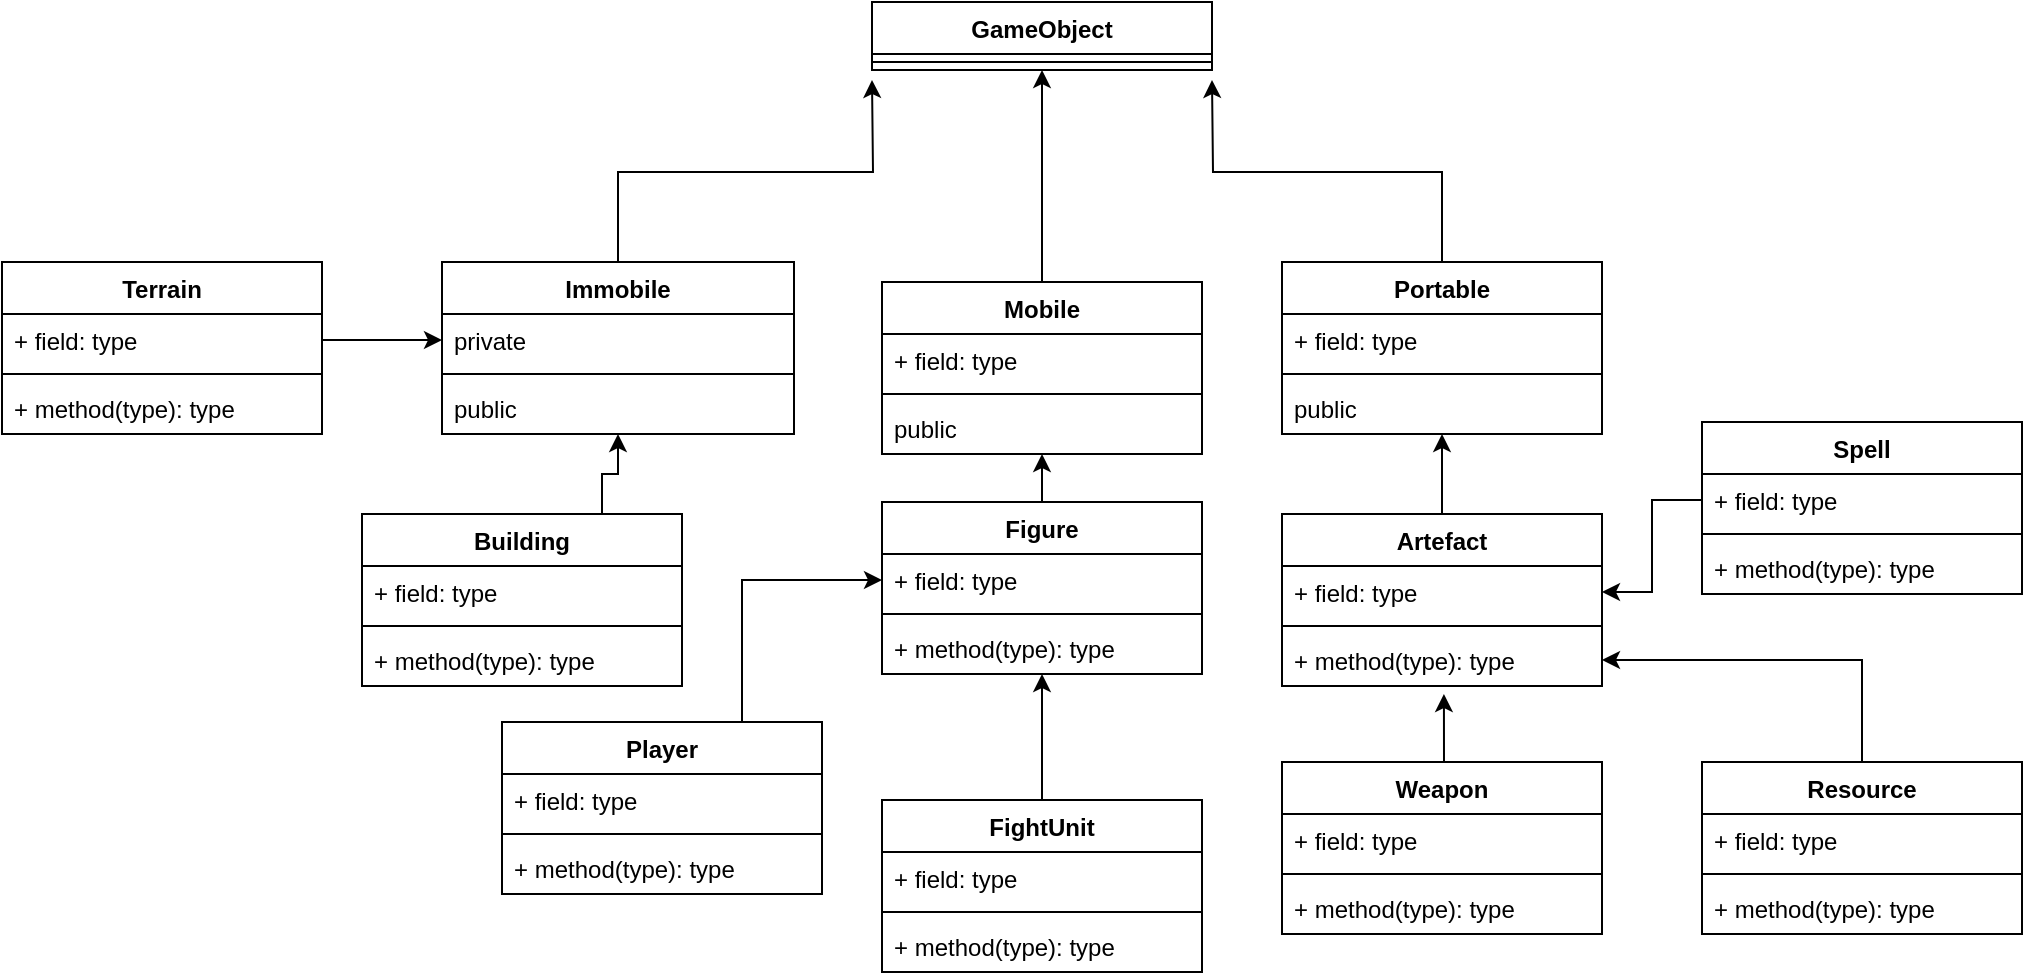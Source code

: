 <mxfile version="20.5.3" type="embed"><diagram id="C5RBs43oDa-KdzZeNtuy" name="Page-1"><mxGraphModel dx="655" dy="370" grid="1" gridSize="10" guides="1" tooltips="1" connect="1" arrows="1" fold="1" page="1" pageScale="1" pageWidth="827" pageHeight="1169" math="0" shadow="0"><root><mxCell id="WIyWlLk6GJQsqaUBKTNV-0"/><mxCell id="WIyWlLk6GJQsqaUBKTNV-1" parent="WIyWlLk6GJQsqaUBKTNV-0"/><mxCell id="nK4gjPhuGbA2Y6rl6Ksj-16" value="GameObject" style="swimlane;fontStyle=1;align=center;verticalAlign=top;childLayout=stackLayout;horizontal=1;startSize=26;horizontalStack=0;resizeParent=1;resizeParentMax=0;resizeLast=0;collapsible=1;marginBottom=0;whiteSpace=wrap;html=1;" parent="WIyWlLk6GJQsqaUBKTNV-1" vertex="1"><mxGeometry x="525" y="100" width="170" height="34" as="geometry"/></mxCell><mxCell id="nK4gjPhuGbA2Y6rl6Ksj-18" value="" style="line;strokeWidth=1;fillColor=none;align=left;verticalAlign=middle;spacingTop=-1;spacingLeft=3;spacingRight=3;rotatable=0;labelPosition=right;points=[];portConstraint=eastwest;strokeColor=inherit;" parent="nK4gjPhuGbA2Y6rl6Ksj-16" vertex="1"><mxGeometry y="26" width="170" height="8" as="geometry"/></mxCell><mxCell id="2OhXCUoYFsv55C9-skj6-3" style="edgeStyle=orthogonalEdgeStyle;rounded=0;orthogonalLoop=1;jettySize=auto;html=1;exitX=0.5;exitY=0;exitDx=0;exitDy=0;entryX=0;entryY=0.5;entryDx=0;entryDy=0;" parent="WIyWlLk6GJQsqaUBKTNV-1" source="nK4gjPhuGbA2Y6rl6Ksj-20" edge="1"><mxGeometry relative="1" as="geometry"><mxPoint x="525" y="139" as="targetPoint"/></mxGeometry></mxCell><mxCell id="nK4gjPhuGbA2Y6rl6Ksj-20" value="Immobile" style="swimlane;fontStyle=1;align=center;verticalAlign=top;childLayout=stackLayout;horizontal=1;startSize=26;horizontalStack=0;resizeParent=1;resizeParentMax=0;resizeLast=0;collapsible=1;marginBottom=0;whiteSpace=wrap;html=1;" parent="WIyWlLk6GJQsqaUBKTNV-1" vertex="1"><mxGeometry x="310" y="230" width="176" height="86" as="geometry"/></mxCell><mxCell id="nK4gjPhuGbA2Y6rl6Ksj-21" value="private" style="text;strokeColor=none;fillColor=none;align=left;verticalAlign=top;spacingLeft=4;spacingRight=4;overflow=hidden;rotatable=0;points=[[0,0.5],[1,0.5]];portConstraint=eastwest;whiteSpace=wrap;html=1;" parent="nK4gjPhuGbA2Y6rl6Ksj-20" vertex="1"><mxGeometry y="26" width="176" height="26" as="geometry"/></mxCell><mxCell id="nK4gjPhuGbA2Y6rl6Ksj-22" value="" style="line;strokeWidth=1;fillColor=none;align=left;verticalAlign=middle;spacingTop=-1;spacingLeft=3;spacingRight=3;rotatable=0;labelPosition=right;points=[];portConstraint=eastwest;strokeColor=inherit;" parent="nK4gjPhuGbA2Y6rl6Ksj-20" vertex="1"><mxGeometry y="52" width="176" height="8" as="geometry"/></mxCell><mxCell id="nK4gjPhuGbA2Y6rl6Ksj-23" value="public&amp;nbsp;" style="text;strokeColor=none;fillColor=none;align=left;verticalAlign=top;spacingLeft=4;spacingRight=4;overflow=hidden;rotatable=0;points=[[0,0.5],[1,0.5]];portConstraint=eastwest;whiteSpace=wrap;html=1;" parent="nK4gjPhuGbA2Y6rl6Ksj-20" vertex="1"><mxGeometry y="60" width="176" height="26" as="geometry"/></mxCell><mxCell id="2OhXCUoYFsv55C9-skj6-4" style="edgeStyle=orthogonalEdgeStyle;rounded=0;orthogonalLoop=1;jettySize=auto;html=1;exitX=0.5;exitY=0;exitDx=0;exitDy=0;entryX=0.5;entryY=1;entryDx=0;entryDy=0;" parent="WIyWlLk6GJQsqaUBKTNV-1" source="nK4gjPhuGbA2Y6rl6Ksj-24" target="nK4gjPhuGbA2Y6rl6Ksj-16" edge="1"><mxGeometry relative="1" as="geometry"/></mxCell><mxCell id="nK4gjPhuGbA2Y6rl6Ksj-24" value="Mobile" style="swimlane;fontStyle=1;align=center;verticalAlign=top;childLayout=stackLayout;horizontal=1;startSize=26;horizontalStack=0;resizeParent=1;resizeParentMax=0;resizeLast=0;collapsible=1;marginBottom=0;whiteSpace=wrap;html=1;" parent="WIyWlLk6GJQsqaUBKTNV-1" vertex="1"><mxGeometry x="530" y="240" width="160" height="86" as="geometry"/></mxCell><mxCell id="nK4gjPhuGbA2Y6rl6Ksj-25" value="+ field: type" style="text;strokeColor=none;fillColor=none;align=left;verticalAlign=top;spacingLeft=4;spacingRight=4;overflow=hidden;rotatable=0;points=[[0,0.5],[1,0.5]];portConstraint=eastwest;whiteSpace=wrap;html=1;" parent="nK4gjPhuGbA2Y6rl6Ksj-24" vertex="1"><mxGeometry y="26" width="160" height="26" as="geometry"/></mxCell><mxCell id="nK4gjPhuGbA2Y6rl6Ksj-26" value="" style="line;strokeWidth=1;fillColor=none;align=left;verticalAlign=middle;spacingTop=-1;spacingLeft=3;spacingRight=3;rotatable=0;labelPosition=right;points=[];portConstraint=eastwest;strokeColor=inherit;" parent="nK4gjPhuGbA2Y6rl6Ksj-24" vertex="1"><mxGeometry y="52" width="160" height="8" as="geometry"/></mxCell><mxCell id="nK4gjPhuGbA2Y6rl6Ksj-27" value="public" style="text;strokeColor=none;fillColor=none;align=left;verticalAlign=top;spacingLeft=4;spacingRight=4;overflow=hidden;rotatable=0;points=[[0,0.5],[1,0.5]];portConstraint=eastwest;whiteSpace=wrap;html=1;" parent="nK4gjPhuGbA2Y6rl6Ksj-24" vertex="1"><mxGeometry y="60" width="160" height="26" as="geometry"/></mxCell><mxCell id="2OhXCUoYFsv55C9-skj6-2" style="edgeStyle=orthogonalEdgeStyle;rounded=0;orthogonalLoop=1;jettySize=auto;html=1;exitX=0.5;exitY=0;exitDx=0;exitDy=0;entryX=1;entryY=0.5;entryDx=0;entryDy=0;" parent="WIyWlLk6GJQsqaUBKTNV-1" source="nK4gjPhuGbA2Y6rl6Ksj-28" edge="1"><mxGeometry relative="1" as="geometry"><mxPoint x="695" y="139" as="targetPoint"/></mxGeometry></mxCell><mxCell id="nK4gjPhuGbA2Y6rl6Ksj-28" value="Portable" style="swimlane;fontStyle=1;align=center;verticalAlign=top;childLayout=stackLayout;horizontal=1;startSize=26;horizontalStack=0;resizeParent=1;resizeParentMax=0;resizeLast=0;collapsible=1;marginBottom=0;whiteSpace=wrap;html=1;" parent="WIyWlLk6GJQsqaUBKTNV-1" vertex="1"><mxGeometry x="730" y="230" width="160" height="86" as="geometry"/></mxCell><mxCell id="nK4gjPhuGbA2Y6rl6Ksj-29" value="+ field: type" style="text;strokeColor=none;fillColor=none;align=left;verticalAlign=top;spacingLeft=4;spacingRight=4;overflow=hidden;rotatable=0;points=[[0,0.5],[1,0.5]];portConstraint=eastwest;whiteSpace=wrap;html=1;" parent="nK4gjPhuGbA2Y6rl6Ksj-28" vertex="1"><mxGeometry y="26" width="160" height="26" as="geometry"/></mxCell><mxCell id="nK4gjPhuGbA2Y6rl6Ksj-30" value="" style="line;strokeWidth=1;fillColor=none;align=left;verticalAlign=middle;spacingTop=-1;spacingLeft=3;spacingRight=3;rotatable=0;labelPosition=right;points=[];portConstraint=eastwest;strokeColor=inherit;" parent="nK4gjPhuGbA2Y6rl6Ksj-28" vertex="1"><mxGeometry y="52" width="160" height="8" as="geometry"/></mxCell><mxCell id="nK4gjPhuGbA2Y6rl6Ksj-31" value="public" style="text;strokeColor=none;fillColor=none;align=left;verticalAlign=top;spacingLeft=4;spacingRight=4;overflow=hidden;rotatable=0;points=[[0,0.5],[1,0.5]];portConstraint=eastwest;whiteSpace=wrap;html=1;" parent="nK4gjPhuGbA2Y6rl6Ksj-28" vertex="1"><mxGeometry y="60" width="160" height="26" as="geometry"/></mxCell><mxCell id="2OhXCUoYFsv55C9-skj6-8" style="edgeStyle=orthogonalEdgeStyle;rounded=0;orthogonalLoop=1;jettySize=auto;html=1;exitX=0.75;exitY=0;exitDx=0;exitDy=0;entryX=0.5;entryY=1;entryDx=0;entryDy=0;" parent="WIyWlLk6GJQsqaUBKTNV-1" source="nK4gjPhuGbA2Y6rl6Ksj-32" target="nK4gjPhuGbA2Y6rl6Ksj-20" edge="1"><mxGeometry relative="1" as="geometry"/></mxCell><mxCell id="nK4gjPhuGbA2Y6rl6Ksj-32" value="Building" style="swimlane;fontStyle=1;align=center;verticalAlign=top;childLayout=stackLayout;horizontal=1;startSize=26;horizontalStack=0;resizeParent=1;resizeParentMax=0;resizeLast=0;collapsible=1;marginBottom=0;whiteSpace=wrap;html=1;" parent="WIyWlLk6GJQsqaUBKTNV-1" vertex="1"><mxGeometry x="270" y="356" width="160" height="86" as="geometry"/></mxCell><mxCell id="nK4gjPhuGbA2Y6rl6Ksj-33" value="+ field: type" style="text;strokeColor=none;fillColor=none;align=left;verticalAlign=top;spacingLeft=4;spacingRight=4;overflow=hidden;rotatable=0;points=[[0,0.5],[1,0.5]];portConstraint=eastwest;whiteSpace=wrap;html=1;" parent="nK4gjPhuGbA2Y6rl6Ksj-32" vertex="1"><mxGeometry y="26" width="160" height="26" as="geometry"/></mxCell><mxCell id="nK4gjPhuGbA2Y6rl6Ksj-34" value="" style="line;strokeWidth=1;fillColor=none;align=left;verticalAlign=middle;spacingTop=-1;spacingLeft=3;spacingRight=3;rotatable=0;labelPosition=right;points=[];portConstraint=eastwest;strokeColor=inherit;" parent="nK4gjPhuGbA2Y6rl6Ksj-32" vertex="1"><mxGeometry y="52" width="160" height="8" as="geometry"/></mxCell><mxCell id="nK4gjPhuGbA2Y6rl6Ksj-35" value="+ method(type): type" style="text;strokeColor=none;fillColor=none;align=left;verticalAlign=top;spacingLeft=4;spacingRight=4;overflow=hidden;rotatable=0;points=[[0,0.5],[1,0.5]];portConstraint=eastwest;whiteSpace=wrap;html=1;" parent="nK4gjPhuGbA2Y6rl6Ksj-32" vertex="1"><mxGeometry y="60" width="160" height="26" as="geometry"/></mxCell><mxCell id="2OhXCUoYFsv55C9-skj6-6" style="edgeStyle=orthogonalEdgeStyle;rounded=0;orthogonalLoop=1;jettySize=auto;html=1;exitX=0.5;exitY=0;exitDx=0;exitDy=0;entryX=0.5;entryY=1;entryDx=0;entryDy=0;" parent="WIyWlLk6GJQsqaUBKTNV-1" source="nK4gjPhuGbA2Y6rl6Ksj-36" target="nK4gjPhuGbA2Y6rl6Ksj-24" edge="1"><mxGeometry relative="1" as="geometry"/></mxCell><mxCell id="nK4gjPhuGbA2Y6rl6Ksj-36" value="Figure" style="swimlane;fontStyle=1;align=center;verticalAlign=top;childLayout=stackLayout;horizontal=1;startSize=26;horizontalStack=0;resizeParent=1;resizeParentMax=0;resizeLast=0;collapsible=1;marginBottom=0;whiteSpace=wrap;html=1;" parent="WIyWlLk6GJQsqaUBKTNV-1" vertex="1"><mxGeometry x="530" y="350" width="160" height="86" as="geometry"/></mxCell><mxCell id="nK4gjPhuGbA2Y6rl6Ksj-37" value="+ field: type" style="text;strokeColor=none;fillColor=none;align=left;verticalAlign=top;spacingLeft=4;spacingRight=4;overflow=hidden;rotatable=0;points=[[0,0.5],[1,0.5]];portConstraint=eastwest;whiteSpace=wrap;html=1;" parent="nK4gjPhuGbA2Y6rl6Ksj-36" vertex="1"><mxGeometry y="26" width="160" height="26" as="geometry"/></mxCell><mxCell id="nK4gjPhuGbA2Y6rl6Ksj-38" value="" style="line;strokeWidth=1;fillColor=none;align=left;verticalAlign=middle;spacingTop=-1;spacingLeft=3;spacingRight=3;rotatable=0;labelPosition=right;points=[];portConstraint=eastwest;strokeColor=inherit;" parent="nK4gjPhuGbA2Y6rl6Ksj-36" vertex="1"><mxGeometry y="52" width="160" height="8" as="geometry"/></mxCell><mxCell id="nK4gjPhuGbA2Y6rl6Ksj-39" value="+ method(type): type" style="text;strokeColor=none;fillColor=none;align=left;verticalAlign=top;spacingLeft=4;spacingRight=4;overflow=hidden;rotatable=0;points=[[0,0.5],[1,0.5]];portConstraint=eastwest;whiteSpace=wrap;html=1;" parent="nK4gjPhuGbA2Y6rl6Ksj-36" vertex="1"><mxGeometry y="60" width="160" height="26" as="geometry"/></mxCell><mxCell id="2OhXCUoYFsv55C9-skj6-7" style="edgeStyle=orthogonalEdgeStyle;rounded=0;orthogonalLoop=1;jettySize=auto;html=1;exitX=0.75;exitY=0;exitDx=0;exitDy=0;entryX=0;entryY=0.5;entryDx=0;entryDy=0;" parent="WIyWlLk6GJQsqaUBKTNV-1" source="nK4gjPhuGbA2Y6rl6Ksj-40" target="nK4gjPhuGbA2Y6rl6Ksj-37" edge="1"><mxGeometry relative="1" as="geometry"/></mxCell><mxCell id="nK4gjPhuGbA2Y6rl6Ksj-40" value="Player" style="swimlane;fontStyle=1;align=center;verticalAlign=top;childLayout=stackLayout;horizontal=1;startSize=26;horizontalStack=0;resizeParent=1;resizeParentMax=0;resizeLast=0;collapsible=1;marginBottom=0;whiteSpace=wrap;html=1;" parent="WIyWlLk6GJQsqaUBKTNV-1" vertex="1"><mxGeometry x="340" y="460" width="160" height="86" as="geometry"/></mxCell><mxCell id="nK4gjPhuGbA2Y6rl6Ksj-41" value="+ field: type" style="text;strokeColor=none;fillColor=none;align=left;verticalAlign=top;spacingLeft=4;spacingRight=4;overflow=hidden;rotatable=0;points=[[0,0.5],[1,0.5]];portConstraint=eastwest;whiteSpace=wrap;html=1;" parent="nK4gjPhuGbA2Y6rl6Ksj-40" vertex="1"><mxGeometry y="26" width="160" height="26" as="geometry"/></mxCell><mxCell id="nK4gjPhuGbA2Y6rl6Ksj-42" value="" style="line;strokeWidth=1;fillColor=none;align=left;verticalAlign=middle;spacingTop=-1;spacingLeft=3;spacingRight=3;rotatable=0;labelPosition=right;points=[];portConstraint=eastwest;strokeColor=inherit;" parent="nK4gjPhuGbA2Y6rl6Ksj-40" vertex="1"><mxGeometry y="52" width="160" height="8" as="geometry"/></mxCell><mxCell id="nK4gjPhuGbA2Y6rl6Ksj-43" value="+ method(type): type" style="text;strokeColor=none;fillColor=none;align=left;verticalAlign=top;spacingLeft=4;spacingRight=4;overflow=hidden;rotatable=0;points=[[0,0.5],[1,0.5]];portConstraint=eastwest;whiteSpace=wrap;html=1;" parent="nK4gjPhuGbA2Y6rl6Ksj-40" vertex="1"><mxGeometry y="60" width="160" height="26" as="geometry"/></mxCell><mxCell id="2OhXCUoYFsv55C9-skj6-9" style="edgeStyle=orthogonalEdgeStyle;rounded=0;orthogonalLoop=1;jettySize=auto;html=1;exitX=0.5;exitY=0;exitDx=0;exitDy=0;entryX=0.5;entryY=1;entryDx=0;entryDy=0;" parent="WIyWlLk6GJQsqaUBKTNV-1" source="nK4gjPhuGbA2Y6rl6Ksj-75" target="nK4gjPhuGbA2Y6rl6Ksj-36" edge="1"><mxGeometry relative="1" as="geometry"/></mxCell><mxCell id="nK4gjPhuGbA2Y6rl6Ksj-75" value="FightUnit" style="swimlane;fontStyle=1;align=center;verticalAlign=top;childLayout=stackLayout;horizontal=1;startSize=26;horizontalStack=0;resizeParent=1;resizeParentMax=0;resizeLast=0;collapsible=1;marginBottom=0;whiteSpace=wrap;html=1;" parent="WIyWlLk6GJQsqaUBKTNV-1" vertex="1"><mxGeometry x="530" y="499" width="160" height="86" as="geometry"/></mxCell><mxCell id="nK4gjPhuGbA2Y6rl6Ksj-76" value="+ field: type" style="text;strokeColor=none;fillColor=none;align=left;verticalAlign=top;spacingLeft=4;spacingRight=4;overflow=hidden;rotatable=0;points=[[0,0.5],[1,0.5]];portConstraint=eastwest;whiteSpace=wrap;html=1;" parent="nK4gjPhuGbA2Y6rl6Ksj-75" vertex="1"><mxGeometry y="26" width="160" height="26" as="geometry"/></mxCell><mxCell id="nK4gjPhuGbA2Y6rl6Ksj-77" value="" style="line;strokeWidth=1;fillColor=none;align=left;verticalAlign=middle;spacingTop=-1;spacingLeft=3;spacingRight=3;rotatable=0;labelPosition=right;points=[];portConstraint=eastwest;strokeColor=inherit;" parent="nK4gjPhuGbA2Y6rl6Ksj-75" vertex="1"><mxGeometry y="52" width="160" height="8" as="geometry"/></mxCell><mxCell id="nK4gjPhuGbA2Y6rl6Ksj-78" value="+ method(type): type" style="text;strokeColor=none;fillColor=none;align=left;verticalAlign=top;spacingLeft=4;spacingRight=4;overflow=hidden;rotatable=0;points=[[0,0.5],[1,0.5]];portConstraint=eastwest;whiteSpace=wrap;html=1;" parent="nK4gjPhuGbA2Y6rl6Ksj-75" vertex="1"><mxGeometry y="60" width="160" height="26" as="geometry"/></mxCell><mxCell id="2OhXCUoYFsv55C9-skj6-1" style="edgeStyle=orthogonalEdgeStyle;rounded=0;orthogonalLoop=1;jettySize=auto;html=1;exitX=0.5;exitY=0;exitDx=0;exitDy=0;entryX=0.5;entryY=1;entryDx=0;entryDy=0;" parent="WIyWlLk6GJQsqaUBKTNV-1" source="nK4gjPhuGbA2Y6rl6Ksj-79" target="nK4gjPhuGbA2Y6rl6Ksj-28" edge="1"><mxGeometry relative="1" as="geometry"/></mxCell><mxCell id="nK4gjPhuGbA2Y6rl6Ksj-79" value="Artefact" style="swimlane;fontStyle=1;align=center;verticalAlign=top;childLayout=stackLayout;horizontal=1;startSize=26;horizontalStack=0;resizeParent=1;resizeParentMax=0;resizeLast=0;collapsible=1;marginBottom=0;whiteSpace=wrap;html=1;" parent="WIyWlLk6GJQsqaUBKTNV-1" vertex="1"><mxGeometry x="730" y="356" width="160" height="86" as="geometry"/></mxCell><mxCell id="nK4gjPhuGbA2Y6rl6Ksj-80" value="+ field: type" style="text;strokeColor=none;fillColor=none;align=left;verticalAlign=top;spacingLeft=4;spacingRight=4;overflow=hidden;rotatable=0;points=[[0,0.5],[1,0.5]];portConstraint=eastwest;whiteSpace=wrap;html=1;" parent="nK4gjPhuGbA2Y6rl6Ksj-79" vertex="1"><mxGeometry y="26" width="160" height="26" as="geometry"/></mxCell><mxCell id="nK4gjPhuGbA2Y6rl6Ksj-81" value="" style="line;strokeWidth=1;fillColor=none;align=left;verticalAlign=middle;spacingTop=-1;spacingLeft=3;spacingRight=3;rotatable=0;labelPosition=right;points=[];portConstraint=eastwest;strokeColor=inherit;" parent="nK4gjPhuGbA2Y6rl6Ksj-79" vertex="1"><mxGeometry y="52" width="160" height="8" as="geometry"/></mxCell><mxCell id="nK4gjPhuGbA2Y6rl6Ksj-82" value="+ method(type): type" style="text;strokeColor=none;fillColor=none;align=left;verticalAlign=top;spacingLeft=4;spacingRight=4;overflow=hidden;rotatable=0;points=[[0,0.5],[1,0.5]];portConstraint=eastwest;whiteSpace=wrap;html=1;" parent="nK4gjPhuGbA2Y6rl6Ksj-79" vertex="1"><mxGeometry y="60" width="160" height="26" as="geometry"/></mxCell><mxCell id="23" style="edgeStyle=orthogonalEdgeStyle;rounded=0;orthogonalLoop=1;jettySize=auto;html=1;exitX=0.5;exitY=0;exitDx=0;exitDy=0;entryX=0.506;entryY=1.154;entryDx=0;entryDy=0;entryPerimeter=0;" edge="1" parent="WIyWlLk6GJQsqaUBKTNV-1" source="5" target="nK4gjPhuGbA2Y6rl6Ksj-82"><mxGeometry relative="1" as="geometry"/></mxCell><mxCell id="5" value="Weapon" style="swimlane;fontStyle=1;align=center;verticalAlign=top;childLayout=stackLayout;horizontal=1;startSize=26;horizontalStack=0;resizeParent=1;resizeParentMax=0;resizeLast=0;collapsible=1;marginBottom=0;" parent="WIyWlLk6GJQsqaUBKTNV-1" vertex="1"><mxGeometry x="730" y="480" width="160" height="86" as="geometry"/></mxCell><mxCell id="6" value="+ field: type" style="text;strokeColor=none;fillColor=none;align=left;verticalAlign=top;spacingLeft=4;spacingRight=4;overflow=hidden;rotatable=0;points=[[0,0.5],[1,0.5]];portConstraint=eastwest;" parent="5" vertex="1"><mxGeometry y="26" width="160" height="26" as="geometry"/></mxCell><mxCell id="7" value="" style="line;strokeWidth=1;fillColor=none;align=left;verticalAlign=middle;spacingTop=-1;spacingLeft=3;spacingRight=3;rotatable=0;labelPosition=right;points=[];portConstraint=eastwest;strokeColor=inherit;" parent="5" vertex="1"><mxGeometry y="52" width="160" height="8" as="geometry"/></mxCell><mxCell id="8" value="+ method(type): type" style="text;strokeColor=none;fillColor=none;align=left;verticalAlign=top;spacingLeft=4;spacingRight=4;overflow=hidden;rotatable=0;points=[[0,0.5],[1,0.5]];portConstraint=eastwest;" parent="5" vertex="1"><mxGeometry y="60" width="160" height="26" as="geometry"/></mxCell><mxCell id="18" value="Terrain" style="swimlane;fontStyle=1;align=center;verticalAlign=top;childLayout=stackLayout;horizontal=1;startSize=26;horizontalStack=0;resizeParent=1;resizeParentMax=0;resizeLast=0;collapsible=1;marginBottom=0;" vertex="1" parent="WIyWlLk6GJQsqaUBKTNV-1"><mxGeometry x="90" y="230" width="160" height="86" as="geometry"/></mxCell><mxCell id="19" value="+ field: type" style="text;strokeColor=none;fillColor=none;align=left;verticalAlign=top;spacingLeft=4;spacingRight=4;overflow=hidden;rotatable=0;points=[[0,0.5],[1,0.5]];portConstraint=eastwest;" vertex="1" parent="18"><mxGeometry y="26" width="160" height="26" as="geometry"/></mxCell><mxCell id="20" value="" style="line;strokeWidth=1;fillColor=none;align=left;verticalAlign=middle;spacingTop=-1;spacingLeft=3;spacingRight=3;rotatable=0;labelPosition=right;points=[];portConstraint=eastwest;strokeColor=inherit;" vertex="1" parent="18"><mxGeometry y="52" width="160" height="8" as="geometry"/></mxCell><mxCell id="21" value="+ method(type): type" style="text;strokeColor=none;fillColor=none;align=left;verticalAlign=top;spacingLeft=4;spacingRight=4;overflow=hidden;rotatable=0;points=[[0,0.5],[1,0.5]];portConstraint=eastwest;" vertex="1" parent="18"><mxGeometry y="60" width="160" height="26" as="geometry"/></mxCell><mxCell id="22" style="edgeStyle=orthogonalEdgeStyle;rounded=0;orthogonalLoop=1;jettySize=auto;html=1;exitX=1;exitY=0.5;exitDx=0;exitDy=0;entryX=0;entryY=0.5;entryDx=0;entryDy=0;" edge="1" parent="WIyWlLk6GJQsqaUBKTNV-1" source="19" target="nK4gjPhuGbA2Y6rl6Ksj-21"><mxGeometry relative="1" as="geometry"/></mxCell><mxCell id="24" value="Spell" style="swimlane;fontStyle=1;align=center;verticalAlign=top;childLayout=stackLayout;horizontal=1;startSize=26;horizontalStack=0;resizeParent=1;resizeParentMax=0;resizeLast=0;collapsible=1;marginBottom=0;" vertex="1" parent="WIyWlLk6GJQsqaUBKTNV-1"><mxGeometry x="940" y="310" width="160" height="86" as="geometry"/></mxCell><mxCell id="25" value="+ field: type" style="text;strokeColor=none;fillColor=none;align=left;verticalAlign=top;spacingLeft=4;spacingRight=4;overflow=hidden;rotatable=0;points=[[0,0.5],[1,0.5]];portConstraint=eastwest;" vertex="1" parent="24"><mxGeometry y="26" width="160" height="26" as="geometry"/></mxCell><mxCell id="26" value="" style="line;strokeWidth=1;fillColor=none;align=left;verticalAlign=middle;spacingTop=-1;spacingLeft=3;spacingRight=3;rotatable=0;labelPosition=right;points=[];portConstraint=eastwest;strokeColor=inherit;" vertex="1" parent="24"><mxGeometry y="52" width="160" height="8" as="geometry"/></mxCell><mxCell id="27" value="+ method(type): type" style="text;strokeColor=none;fillColor=none;align=left;verticalAlign=top;spacingLeft=4;spacingRight=4;overflow=hidden;rotatable=0;points=[[0,0.5],[1,0.5]];portConstraint=eastwest;" vertex="1" parent="24"><mxGeometry y="60" width="160" height="26" as="geometry"/></mxCell><mxCell id="28" style="edgeStyle=orthogonalEdgeStyle;rounded=0;orthogonalLoop=1;jettySize=auto;html=1;exitX=0;exitY=0.5;exitDx=0;exitDy=0;entryX=1;entryY=0.5;entryDx=0;entryDy=0;" edge="1" parent="WIyWlLk6GJQsqaUBKTNV-1" source="25" target="nK4gjPhuGbA2Y6rl6Ksj-80"><mxGeometry relative="1" as="geometry"/></mxCell><mxCell id="35" style="edgeStyle=orthogonalEdgeStyle;rounded=0;orthogonalLoop=1;jettySize=auto;html=1;exitX=0.5;exitY=0;exitDx=0;exitDy=0;entryX=1;entryY=0.5;entryDx=0;entryDy=0;" edge="1" parent="WIyWlLk6GJQsqaUBKTNV-1" source="29" target="nK4gjPhuGbA2Y6rl6Ksj-82"><mxGeometry relative="1" as="geometry"/></mxCell><mxCell id="29" value="Resource" style="swimlane;fontStyle=1;align=center;verticalAlign=top;childLayout=stackLayout;horizontal=1;startSize=26;horizontalStack=0;resizeParent=1;resizeParentMax=0;resizeLast=0;collapsible=1;marginBottom=0;" vertex="1" parent="WIyWlLk6GJQsqaUBKTNV-1"><mxGeometry x="940" y="480" width="160" height="86" as="geometry"/></mxCell><mxCell id="30" value="+ field: type" style="text;strokeColor=none;fillColor=none;align=left;verticalAlign=top;spacingLeft=4;spacingRight=4;overflow=hidden;rotatable=0;points=[[0,0.5],[1,0.5]];portConstraint=eastwest;" vertex="1" parent="29"><mxGeometry y="26" width="160" height="26" as="geometry"/></mxCell><mxCell id="31" value="" style="line;strokeWidth=1;fillColor=none;align=left;verticalAlign=middle;spacingTop=-1;spacingLeft=3;spacingRight=3;rotatable=0;labelPosition=right;points=[];portConstraint=eastwest;strokeColor=inherit;" vertex="1" parent="29"><mxGeometry y="52" width="160" height="8" as="geometry"/></mxCell><mxCell id="32" value="+ method(type): type" style="text;strokeColor=none;fillColor=none;align=left;verticalAlign=top;spacingLeft=4;spacingRight=4;overflow=hidden;rotatable=0;points=[[0,0.5],[1,0.5]];portConstraint=eastwest;" vertex="1" parent="29"><mxGeometry y="60" width="160" height="26" as="geometry"/></mxCell></root></mxGraphModel></diagram></mxfile>